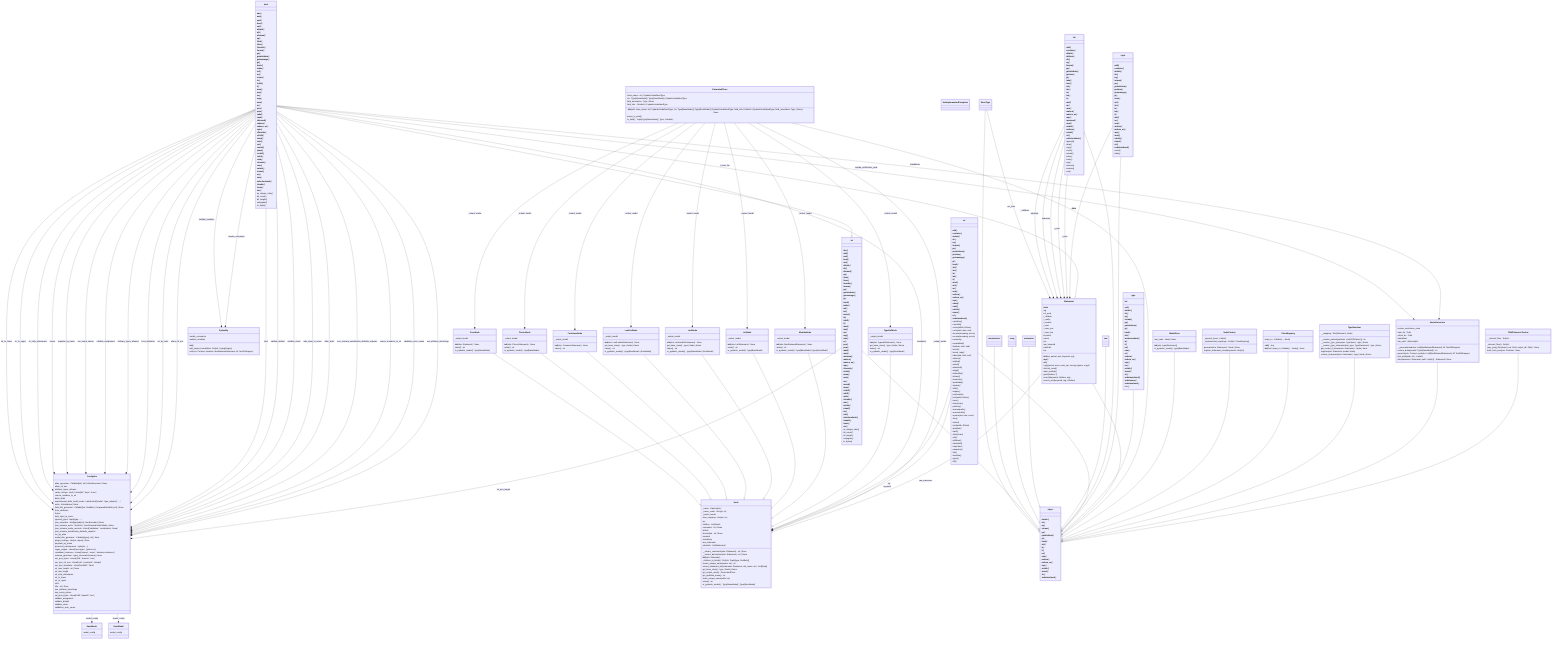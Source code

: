 classDiagram
  class BaseModel {
    model_config
  }
  class CaseNode {
    _output_model
    __init__(stm: Statement) None
    name() str
    to_pydantic_model() type[BaseModel]
  }
  class ChoiceNode {
    _output_model
    __init__(stm: ChoiceStatement) None
    name() str
    to_pydantic_model() type[BaseModel]
  }
  class ClassMapping {
    maps_to : Callable[..., Node]
    __call__() Any
    __init__(self, maps_to: Callable[..., Node]) None
  }
  class ConfigDict {
    alias_generator : Callable[[str], str] | AliasGenerator | None
    allow_inf_nan
    arbitrary_types_allowed
    cache_strings : bool | Literal['all', 'keys', 'none']
    coerce_numbers_to_str
    defer_build
    experimental_defer_build_mode : tuple[Literal['model', 'type_adapter'], ...]
    extra : ExtraValues | None
    field_title_generator : Callable[[str, FieldInfo | ComputedFieldInfo], str] | None
    from_attributes
    frozen
    hide_input_in_errors
    ignored_types : tuple[type, ...]
    json_encoders : dict[type[object], JsonEncoder] | None
    json_schema_extra : JsonDict | JsonSchemaExtraCallable | None
    json_schema_mode_override : Literal['validation', 'serialization', None]
    json_schema_serialization_defaults_required
    loc_by_alias
    model_title_generator : Callable[[type], str] | None
    plugin_settings : dict[str, object] | None
    populate_by_name
    protected_namespaces : tuple[str, ...]
    regex_engine : Literal['rust-regex', 'python-re']
    revalidate_instances : Literal['always', 'never', 'subclass-instances']
    schema_generator : type[_GenerateSchema] | None
    ser_json_bytes : Literal['utf8', 'base64', 'hex']
    ser_json_inf_nan : Literal['null', 'constants', 'strings']
    ser_json_timedelta : Literal['iso8601', 'float']
    str_max_length : int | None
    str_min_length
    str_strip_whitespace
    str_to_lower
    str_to_upper
    strict
    title : str | None
    use_attribute_docstrings
    use_enum_values
    val_json_bytes : Literal['utf8', 'base64', 'hex']
    validate_assignment
    validate_default
    validate_return
    validation_error_cause
  }
  class ContainerNode {
    _output_model
    __init__(stm: ContainerStatement) None
    name() str
  }
  class GeneratedClass {
    class_name : str | PydanticUndefinedType
    cls : Type[BaseModel] | Type[RootModel] | PydanticUndefinedType
    field_annotation : Type | None
    field_info : FieldInfo | PydanticUndefinedType
    __init__(self, class_name: str | PydanticUndefinedType, cls: Type[BaseModel] | Type[RootModel] | PydanticUndefinedType, field_info: FieldInfo | PydanticUndefinedType, field_annotation: Type | None) None
    assert_is_valid()
    to_field() Tuple[Type[BaseModel] | Type, FieldInfo]
  }
  class LeafListNode {
    _output_model
    __init__(stm: LeafLeaflistStatement) None
    get_base_class() type | Node | Enum
    name() str
    to_pydantic_model() type[BaseModel | RootModel]
  }
  class LeafNode {
    _output_model
    __init__(stm: LeafLeaflistStatement) None
    get_base_class() type | Node | Enum
    name() str
    to_pydantic_model() type[BaseModel | RootModel]
  }
  class ListNode {
    _output_model
    __init__(stm: ListStatement) None
    name() str
    to_pydantic_model() type[BaseModel]
  }
  class ModelGenerator {
    include_verification_code
    input_dir : Path
    output_dir : Path
    standalone
    trim_path : Optional[str]
    __generate(modules: List[ModSubmodStatement], fd: TextIOWrapper)
    custom_dump(model: Type[BaseModel]) str
    generate(ctx: Context, modules: List[ModSubmodStatement], fd: TextIOWrapper)
    split_path(path: str) List[str]
    trim(statement: Statement, path: List[str]) Statement | None
  }
  class ModelRoot {
    root_node : Node | None
    __init__(stm: type[Statement])
    to_pydantic_model() type[BaseModel]
  }
  class ModuleNode {
    _output_model
    __init__(stm: ModSubmodStatement) None
    name() str
    to_pydantic_model() type[BaseModel] | type[RootModel]
  }
  class Node {
    _name : Optional[str]
    _name_count : Dict[str, int]
    _output_model
    alias_mapping : Dict[str, str]
    arg
    children : List[Node]
    comments : str | None
    default
    description : str | None
    keyword
    mandatory
    raw_statement
    substmts : List[Statement]
    __extract_comments(stm: Statement) str | None
    __extract_description(stm: Statement) str | None
    __init__(stm: Statement)
    _children_to_fields() Dict[str, Tuple[type, FieldInfo]]
    ensure_unique_name(name: str) str
    extract_statement_list(statement: Statement, attr_name: str) List[Node]
    get_base_class() type | Node | Enum
    get_output_class() GeneratedClass
    get_qualified_name() str
    make_unique_name(suffix: str)
    name()* str
    to_pydantic_model() Type[BaseModel] | Type[RootModel]
  }
  class NodeFactory {
    _ignored_types : List[str]
    _implemented_mappings : Dict[str, ClassMapping]
    generate(stm: Statement) Node | None
    register_statement_class(keywords: List[str])
  }
  class NoneType {
  }
  class NotImplementedException {
  }
  class Pydantify {
    handle_comments
    multiple_modules
    __init__()
    add_output_format(fmts: Dict[str, PyangPlugin])
    emit(ctx: Context, modules: ModSubmodStatement, fd: TextIOWrapper)
  }
  class RootModel {
    model_config
  }
  class Statement {
    __slots__
    arg
    ext_mod
    i_children
    i_config
    i_module
    i_uses
    i_uses_pos
    i_uses_top
    keyword
    parent
    pos
    raw_keyword
    substmts
    top
    __init__(top, parent, pos, keyword, arg)
    __repr__()
    __str__()
    copy(parent, uses, uses_top, nocopy, ignore, copyf)
    internal_reset()
    main_module()
    pprint(indent, f)
    search(keyword, children, arg)
    search_one(keyword, arg, children)
  }
  class TypeDefNode {
    _output_model
    __init__(stm: TypedefStatement) None
    get_base_class() type | Node | Enum
    name() str
    to_pydantic_model() type[RootModel]
  }
  class TypeResolver {
    __mapping : Dict[Statement, Node]
    __resolve_pattern(patterns: List[XSDPattern]) str
    __resolve_type_spec(spec: TypeSpec) type | Enum
    __resolve_type_statement(stm_type: TypeStatement) type | Enum
    get_model_if_known(stm: Statement) Node | None
    register(stm: Statement, model: Node)
    resolve_statement(stm: Statement) type | Node | Enum
  }
  class YANGSourcesTracker {
    __relevant_files : Set[str]
    _relevant_files() Set[str]
    copy_yang_files(input_root: Path, output_dir: Path) None
    track_from_pos(pos: Position) None
  }
  class bool {
    __abs__()*
    __add__()*
    __and__()*
    __bool__()*
    __ceil__()*
    __delattr__()*
    __dir__()*
    __divmod__()*
    __eq__()*
    __float__()*
    __floor__()*
    __floordiv__()*
    __format__()*
    __ge__()*
    __getattribute__()*
    __getnewargs__()*
    __gt__()*
    __hash__()*
    __index__()*
    __init__()*
    __int__()*
    __invert__()*
    __le__()*
    __lshift__()*
    __lt__()*
    __mod__()*
    __mul__()*
    __ne__()*
    __neg__()*
    __new__()*
    __or__()*
    __pos__()*
    __pow__()*
    __radd__()*
    __rand__()*
    __rdivmod__()*
    __reduce__()*
    __reduce_ex__()*
    __repr__()*
    __rfloordiv__()*
    __rlshift__()*
    __rmod__()*
    __rmul__()*
    __ror__()*
    __round__()*
    __rpow__()*
    __rrshift__()*
    __rshift__()*
    __rsub__()*
    __rtruediv__()*
    __rxor__()*
    __setattr__()*
    __sizeof__()*
    __str__()*
    __sub__()*
    __subclasshook__()*
    __truediv__()*
    __trunc__()*
    __xor__()*
    as_integer_ratio()*
    bit_count()*
    bit_length()*
    conjugate()*
    to_bytes()*
  }
  class denominator {
  }
  class imag {
  }
  class int {
    __abs__()*
    __add__()*
    __and__()*
    __bool__()*
    __ceil__()*
    __delattr__()*
    __dir__()*
    __divmod__()*
    __eq__()*
    __float__()*
    __floor__()*
    __floordiv__()*
    __format__()*
    __ge__()*
    __getattribute__()*
    __getnewargs__()*
    __gt__()*
    __hash__()*
    __index__()*
    __init__()*
    __int__()*
    __invert__()*
    __le__()*
    __lshift__()*
    __lt__()*
    __mod__()*
    __mul__()*
    __ne__()*
    __neg__()*
    __new__()*
    __or__()*
    __pos__()*
    __pow__()*
    __radd__()*
    __rand__()*
    __rdivmod__()*
    __reduce__()*
    __reduce_ex__()*
    __repr__()*
    __rfloordiv__()*
    __rlshift__()*
    __rmod__()*
    __rmul__()*
    __ror__()*
    __round__()*
    __rpow__()*
    __rrshift__()*
    __rshift__()*
    __rsub__()*
    __rtruediv__()*
    __rxor__()*
    __setattr__()*
    __sizeof__()*
    __str__()*
    __sub__()*
    __subclasshook__()*
    __truediv__()*
    __trunc__()*
    __xor__()*
    as_integer_ratio()*
    bit_count()*
    bit_length()*
    conjugate()*
    to_bytes()*
  }
  class list {
    __add__()*
    __contains__()*
    __delattr__()*
    __delitem__()*
    __dir__()*
    __eq__()*
    __format__()*
    __ge__()*
    __getattribute__()*
    __getitem__()*
    __gt__()*
    __iadd__()*
    __imul__()*
    __init__()*
    __iter__()*
    __le__()*
    __len__()*
    __lt__()*
    __mul__()*
    __ne__()*
    __new__()*
    __reduce__()*
    __reduce_ex__()*
    __repr__()*
    __reversed__()*
    __rmul__()*
    __setattr__()*
    __setitem__()*
    __sizeof__()*
    __str__()*
    __subclasshook__()*
    append()*
    clear()*
    copy()*
    count()*
    extend()*
    index()*
    insert()*
    pop()*
    remove()*
    reverse()*
    sort()*
  }
  class numerator {
  }
  class object {
    __delattr__()*
    __dir__()*
    __eq__()*
    __format__()*
    __ge__()*
    __getattribute__()*
    __gt__()*
    __hash__()*
    __init__()*
    __le__()*
    __lt__()*
    __ne__()*
    __new__()*
    __reduce__()*
    __reduce_ex__()*
    __repr__()*
    __setattr__()*
    __sizeof__()*
    __str__()*
    __subclasshook__()*
  }
  class real {
  }
  class str {
    __add__()*
    __contains__()*
    __delattr__()*
    __dir__()*
    __eq__()*
    __format__()*
    __ge__()*
    __getattribute__()*
    __getitem__()*
    __getnewargs__()*
    __gt__()*
    __hash__()*
    __init__()*
    __iter__()*
    __le__()*
    __len__()*
    __lt__()*
    __mod__()*
    __mul__()*
    __ne__()*
    __new__()*
    __reduce__()*
    __reduce_ex__()*
    __repr__()*
    __rmod__()*
    __rmul__()*
    __setattr__()*
    __sizeof__()*
    __str__()*
    __subclasshook__()*
    capitalize()
    casefold()*
    center(width, fillchar)
    count(sub, start, end)
    decode(encoding, errors)
    encode(encoding, errors)
    endswith()*
    expandtabs()*
    find(sub, start, end)
    format()
    format_map()*
    index(sub, start, end)
    isalnum()*
    isalpha()*
    isascii()*
    isdecimal()*
    isdigit()*
    isidentifier()*
    islower()*
    isnumeric()*
    isprintable()*
    isspace()*
    istitle()*
    isupper()*
    join(iterable)
    ljust(width, fillchar)
    lower()
    lstrip(chars)
    partition()*
    removeprefix()*
    removesuffix()*
    replace(old, new, count)
    rfind()*
    rindex()*
    rjust(width, fillchar)
    rpartition()*
    rsplit()*
    rstrip(chars)
    split()*
    splitlines()*
    startswith()*
    strip(chars)
    swapcase()
    title()
    translate()*
    upper()
    zfill()*
  }
  class tuple {
    __add__()*
    __contains__()*
    __delattr__()*
    __dir__()*
    __eq__()*
    __format__()*
    __ge__()*
    __getattribute__()*
    __getitem__()*
    __getnewargs__()*
    __gt__()*
    __hash__()*
    __init__()*
    __iter__()*
    __le__()*
    __len__()*
    __lt__()*
    __mul__()*
    __ne__()*
    __new__()*
    __reduce__()*
    __reduce_ex__()*
    __repr__()*
    __rmul__()*
    __setattr__()*
    __sizeof__()*
    __str__()*
    __subclasshook__()*
    count()*
    index()*
  }
  class type {
    __init__
    __call__()*
    __delattr__()*
    __dir__()*
    __eq__()*
    __format__()*
    __ge__()*
    __getattribute__()*
    __gt__()*
    __hash__()*
    __init__()*
    __instancecheck__()*
    __le__()*
    __lt__()*
    __ne__()*
    __new__()*
    __or__()*
    __reduce__()*
    __reduce_ex__()*
    __repr__()*
    __ror__()*
    __setattr__()*
    __sizeof__()*
    __str__()*
    __subclasscheck__()*
    __subclasses__()*
    __subclasshook__()*
    mro()*
  }
  NoneType --|> object
  bool --|> int
  int --|> object
  denominator --|> object
  imag --|> object
  numerator --|> object
  real --|> object
  list --|> object
  str --|> object
  tuple --|> object
  type --|> object
  Statement --|> object
  GeneratedClass --|> object
  CaseNode --|> Node
  ChoiceNode --|> Node
  ContainerNode --|> Node
  LeafListNode --|> Node
  LeafNode --|> Node
  ListNode --|> Node
  ModelRoot --|> object
  ModuleNode --|> Node
  TypeDefNode --|> Node
  NodeFactory --|> object
  ClassMapping --|> object
  TypeResolver --|> object
  ModelGenerator --|> object
  YANGSourcesTracker --|> object
  NoneType --* Statement : ext_mod
  bool --* ConfigDict : str_to_lower
  bool --* ConfigDict : str_to_upper
  bool --* ConfigDict : str_strip_whitespace
  bool --* ConfigDict : frozen
  bool --* ConfigDict : populate_by_name
  bool --* ConfigDict : use_enum_values
  bool --* ConfigDict : validate_assignment
  bool --* ConfigDict : arbitrary_types_allowed
  bool --* ConfigDict : from_attributes
  bool --* ConfigDict : loc_by_alias
  bool --* ConfigDict : allow_inf_nan
  bool --* ConfigDict : strict
  bool --* ConfigDict : validate_default
  bool --* ConfigDict : validate_return
  bool --* ConfigDict : hide_input_in_errors
  bool --* ConfigDict : defer_build
  bool --* ConfigDict : json_schema_serialization_defaults_required
  bool --* ConfigDict : coerce_numbers_to_str
  bool --* ConfigDict : validation_error_cause
  bool --* ConfigDict : use_attribute_docstrings
  bool --* Node : mandatory
  bool --* Pydantify : multiple_modules
  bool --* Pydantify : handle_comments
  bool --* ModelGenerator : include_verification_code
  bool --* ModelGenerator : standalone
  int --* ConfigDict : str_min_length
  list --* Statement : i_children
  list --* Statement : substmts
  list --* Statement : substmts
  list --* Statement : i_uses
  list --* Statement : i_uses
  str --* Node : arg
  str --* Node : keyword
  tuple --* Statement : __slots__
  ConfigDict --* BaseModel : model_config
  ConfigDict --* RootModel : model_config
  GeneratedClass --* Node : _output_model
  GeneratedClass --* CaseNode : _output_model
  GeneratedClass --* ChoiceNode : _output_model
  GeneratedClass --* ContainerNode : _output_model
  GeneratedClass --* LeafListNode : _output_model
  GeneratedClass --* LeafNode : _output_model
  GeneratedClass --* ListNode : _output_model
  GeneratedClass --* ModuleNode : _output_model
  GeneratedClass --* TypeDefNode : _output_model
  bool --o Statement : i_uses_top
  Statement --o Node : raw_statement